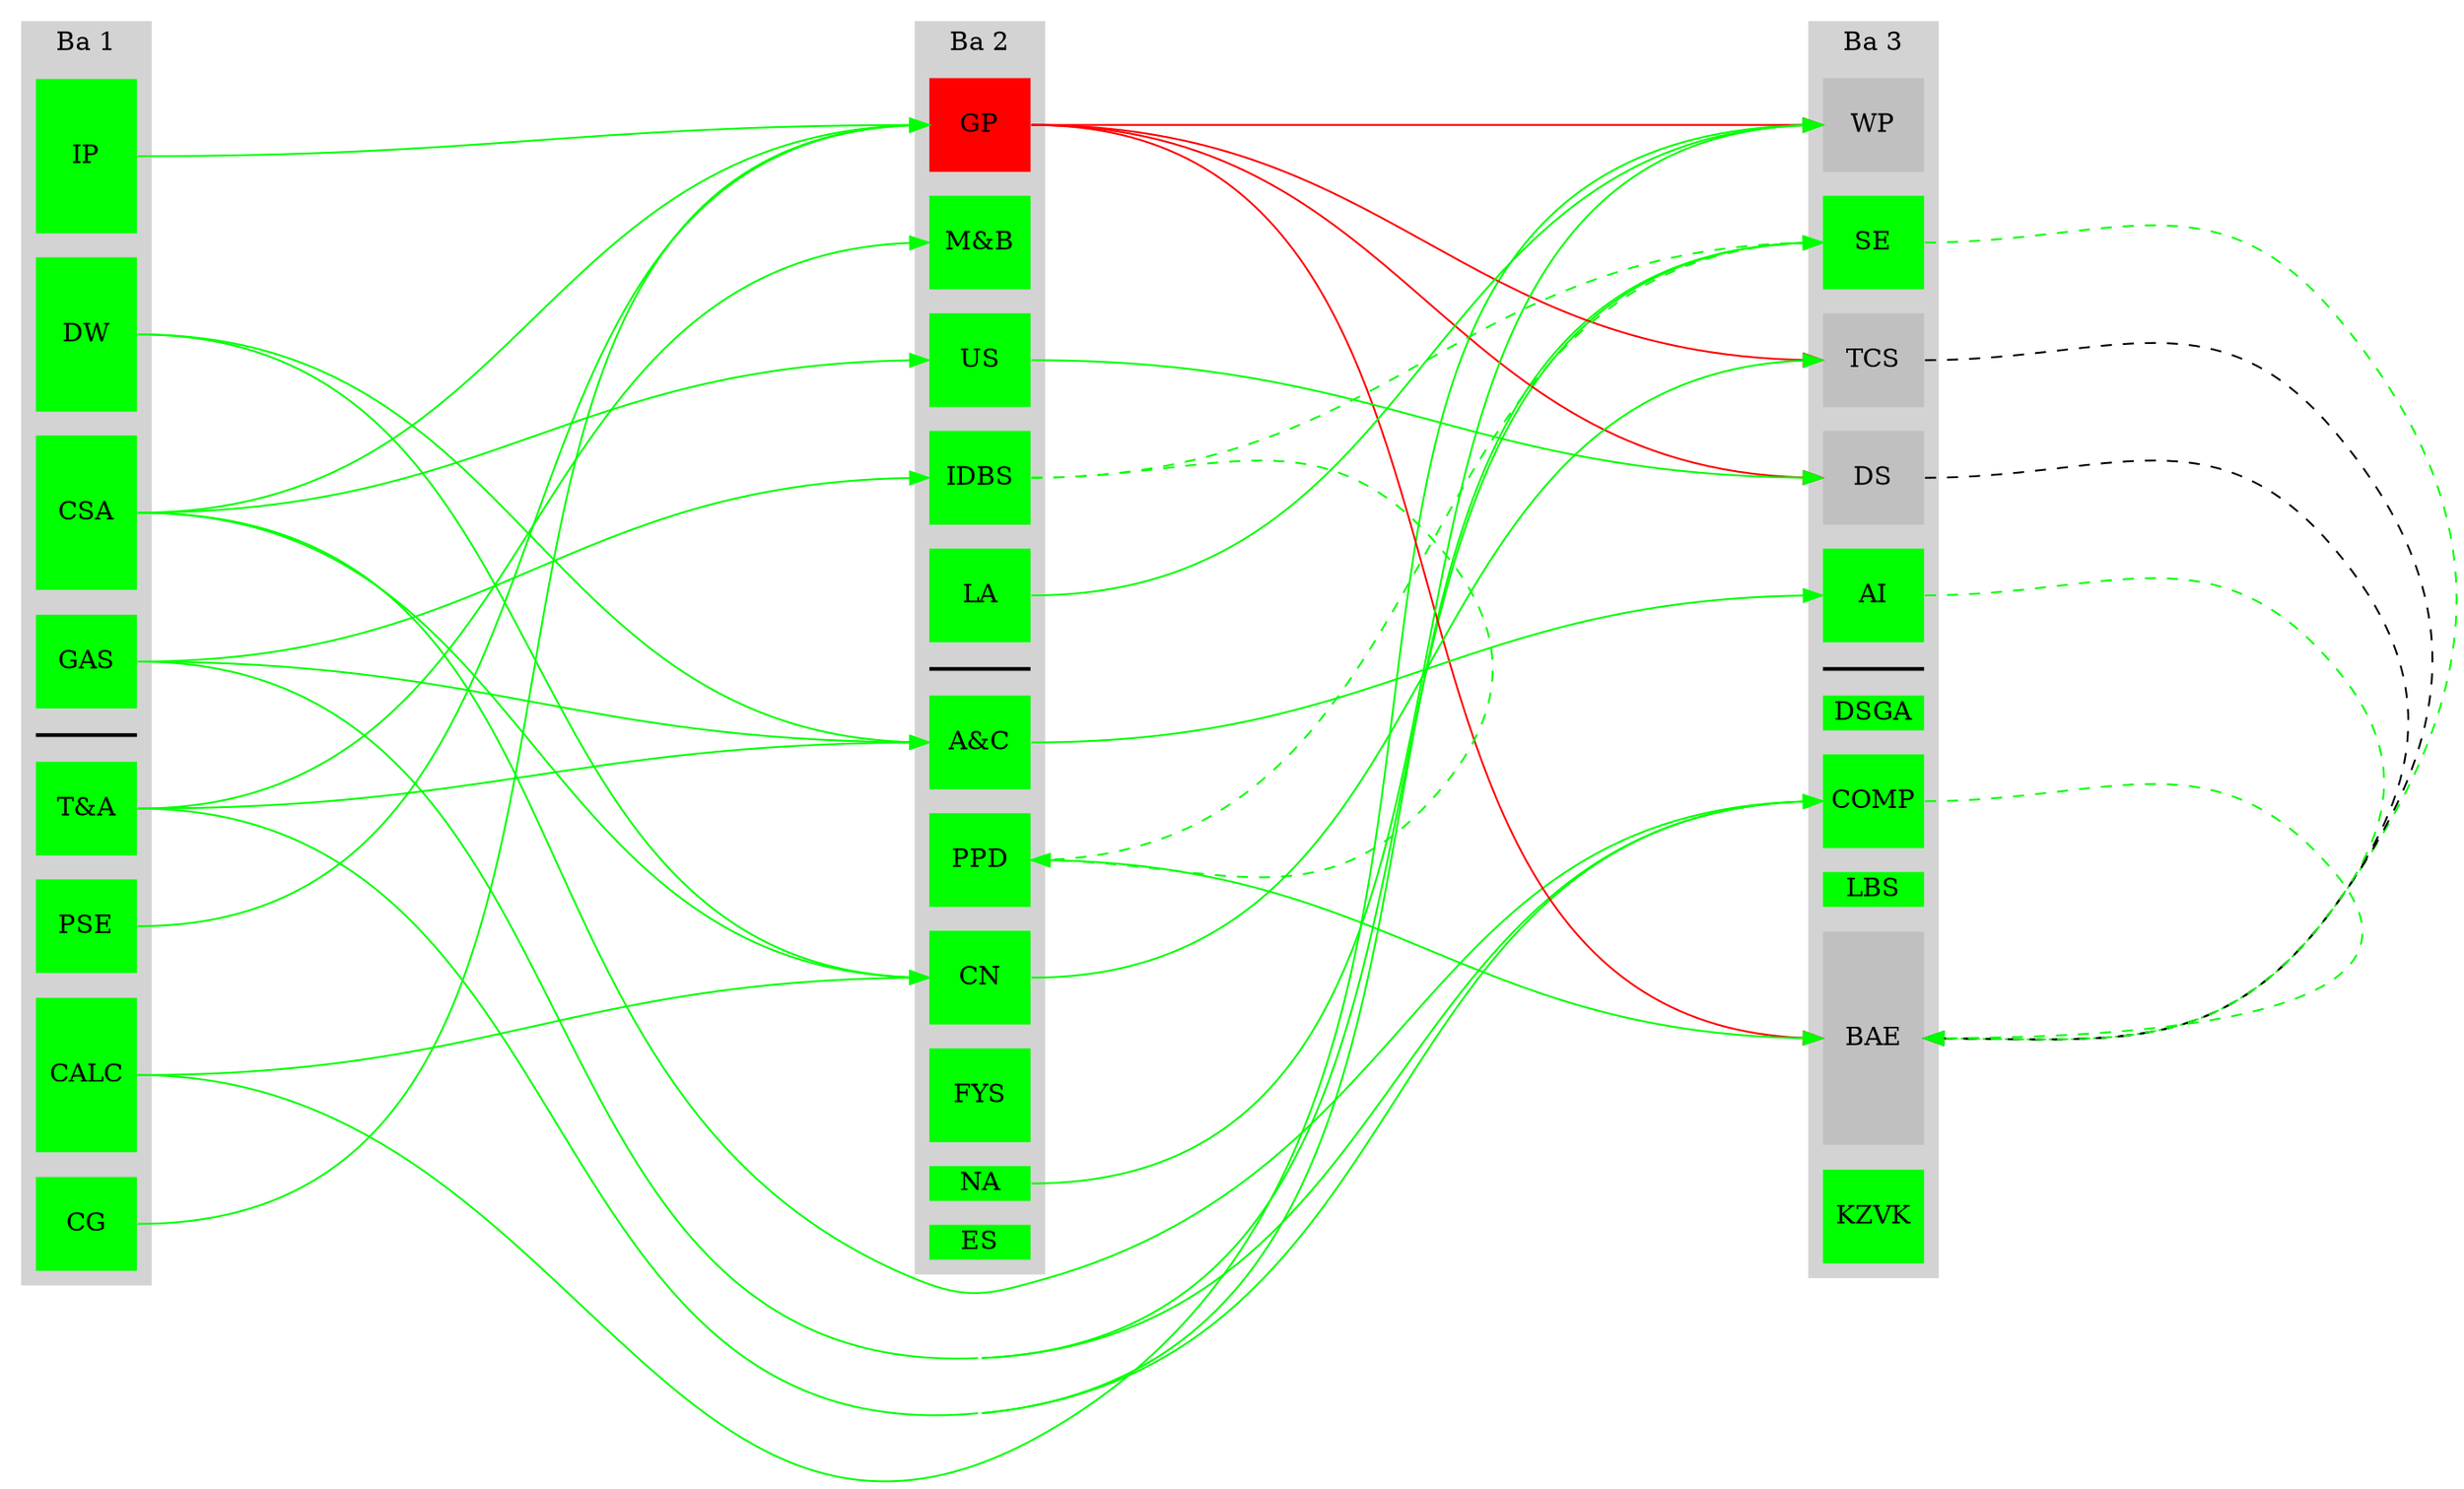 digraph Studieprogramma{
	node [shape="rect", pin=true, style=filled,color=white, height=0.7, fixedsize=true];
	graph [ranksep="6", nodesep="0.2" splines=true, concentrate=true];
	edge [constraint=false];

	/*
	3 SP = 0.25
	6 SP = 0.7
	9 SP = 1.15
	12 SP = 1.6
	*/

	rankdir="LR"

	subgraph cluster_ba1{
		label = "Ba 1"
		style=filled;
		color=lightgrey;

		IP [height=1.15, color=green];
		DW [height=1.15, color=green];
		CSA [height=1.15, color=green];
		GAS [color=green];

		

		ba1_sem [height=0, fixedsize=true, label="", color=black];

		TA [label="T&A", color=green];
		PSE [color=green];
		CALC [height=1.15, color=green];
		CG [color=green];

		
	}

	subgraph cluster_ba2{
		label = "Ba 2"
		style=filled;
		color=lightgrey;

		GP [color=red];
		MB [label="M&B", color=green];
		US [color=green];
		IDBS [color=green];
		LA [color=green];

		

		ba2_sem [height=0, fixedsize=true, label="", color=black];

		AC [label="A&C", color=green];
		PPD [color=green];
		CN [color=green];
		FYS [color=green];
		NA [height=0.25, color=green];
		ES [height=0.25, color=green];

		
	}

	subgraph cluster_ba3{
		label = "Ba 3"
		style=filled;
		color=lightgrey;
		fixedsize=true;
		height=200;

		WP [color=grey];
		SE [color=green];
		TCS [color=grey];
		DS [color=grey];
		AI [color=green];

		

		ba3_sem [height=0, fixedsize=true, label="", color=black];

		DSGA [height=0.25, color=green];
		COMP [color=green];
		LBS [height=0.25, color=green];
		BAE [height=1.6, color=grey];
		KZVK [height=0.7, color=green]

		
	}

	# align clusters by adding invis edge between top items.
	{
		edge	[constraint=true, style=invis];
		IP:ne -> GP:nw;
		GP:ne -> WP:nw;
	}

	# =====================
	# =	dependencies 2Ba	=
	# =====================

	# GP
 	IP:e -> GP:w [color=green];
	CSA:e -> GP:w [color=green];
	PSE:e -> GP:w [color=green];
	CG:e -> GP:w [color=green];

	# M&B
	TA:e -> MB:w [color=green];

	# US
	CSA:e -> US:w [color=green];

	# IDBS
	GAS:e -> IDBS:w [color=green];

	# LA
	# /

	# A&C
	DW:e -> AC:w [color=green];
	TA:e -> AC:w [color=green];
	GAS:e -> AC:w [color=green];

	# PPD
	IDBS:e -> PPD:e [style=dashed, color=green];

	# CN
	DW:e -> CN:w [color=green];
	CSA:e -> CN:w [color=green];
	CALC:e -> CN:w [color=green];

	# FYS
	# /

	# NA
	# /

	# ES
	# /

	# =====================
	# =	dependencies 3Ba	=
	# =====================

	# WP
	CALC:e -> WP:w [color=green];
	GP:e -> WP:w [color=red];
	LA:e -> WP:w [color=green];
	NA:e -> WP:w [color=green];

	# SE
	TA:e -> SE:w [color=green];
	GAS:e -> SE:w [color=green];
	IDBS:e -> SE:w [style=dashed, color=green];
	PPD:e -> SE:w [style=dashed, color=green];

	# TCS
	GP:e -> TCS:w [color=red];
	CN:e -> TCS:w [color=green];

	# DS
	GP:e -> DS:w [color=red];
	US:e -> DS:w [color=green];

	# AI
	AC:e -> AI:w [color=green];

	# DSGA
	# /

	# COMP
	CSA:e -> COMP:w [color=green];
	TA:e -> COMP:w [color=green];
	GAS:e -> COMP:w [color=green];

	# LBS
	# /

	# BAE
	GP:e -> BAE:w [color=red];
	PPD:e -> BAE:w [color=green];

	SE:e -> BAE:e [style=dashed, color=green];
	TCS:e -> BAE:e [style=dashed];
	DS:e -> BAE:e [style=dashed];
	AI:e -> BAE:e [style=dashed, color=green];
	COMP:e -> BAE:e [style=dashed, color=green];

}
